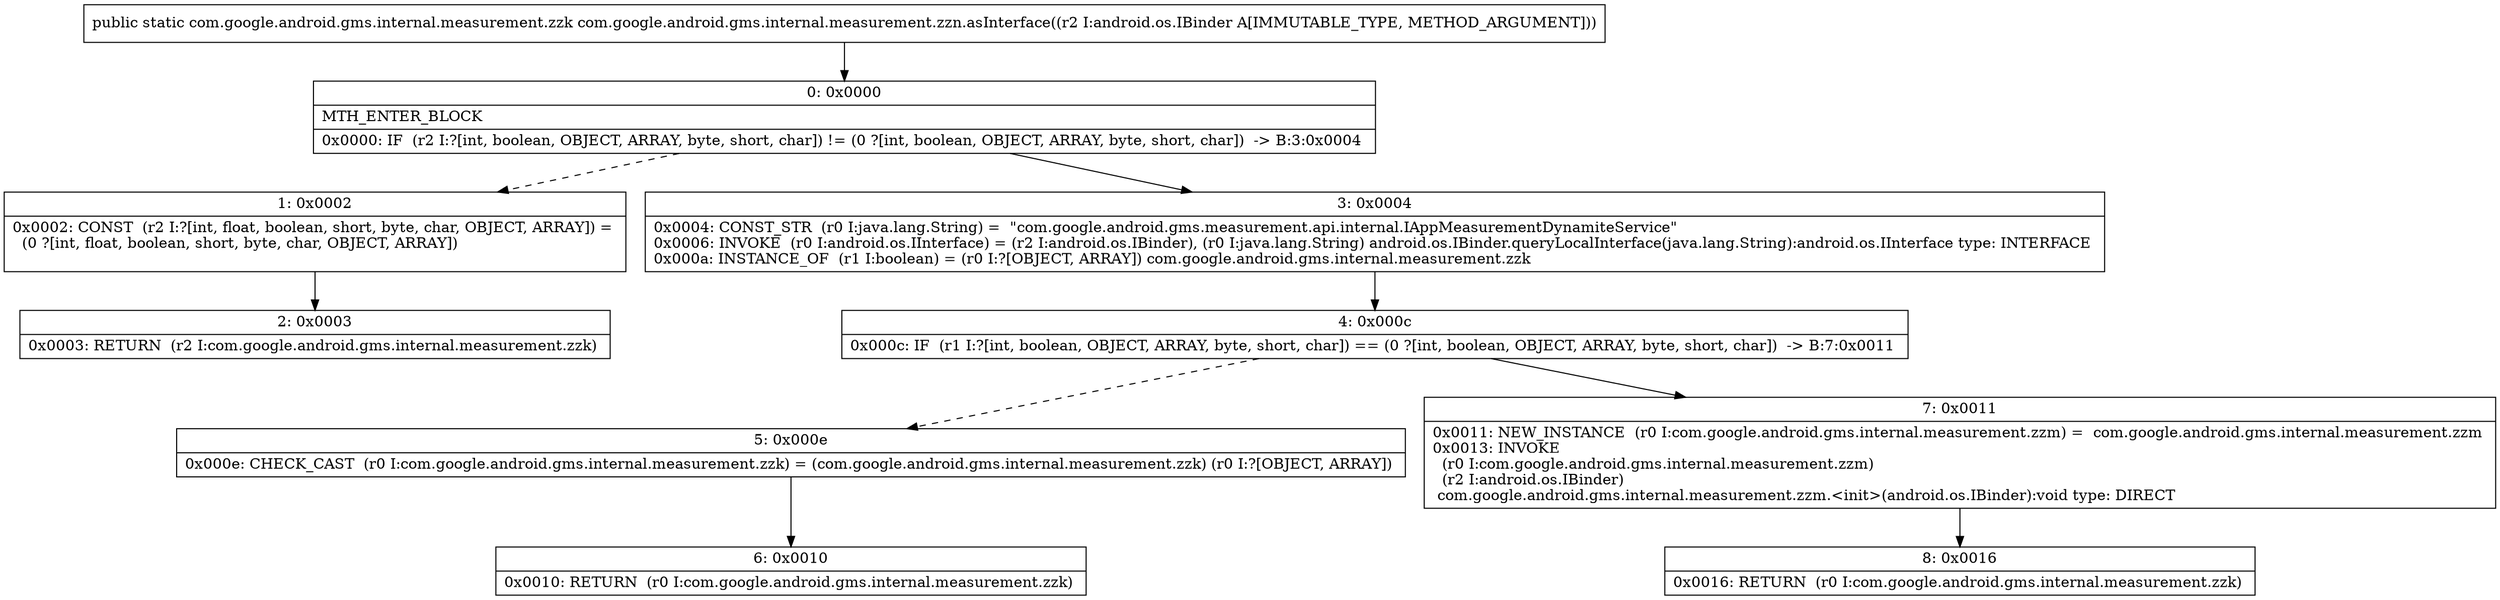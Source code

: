digraph "CFG forcom.google.android.gms.internal.measurement.zzn.asInterface(Landroid\/os\/IBinder;)Lcom\/google\/android\/gms\/internal\/measurement\/zzk;" {
Node_0 [shape=record,label="{0\:\ 0x0000|MTH_ENTER_BLOCK\l|0x0000: IF  (r2 I:?[int, boolean, OBJECT, ARRAY, byte, short, char]) != (0 ?[int, boolean, OBJECT, ARRAY, byte, short, char])  \-\> B:3:0x0004 \l}"];
Node_1 [shape=record,label="{1\:\ 0x0002|0x0002: CONST  (r2 I:?[int, float, boolean, short, byte, char, OBJECT, ARRAY]) = \l  (0 ?[int, float, boolean, short, byte, char, OBJECT, ARRAY])\l \l}"];
Node_2 [shape=record,label="{2\:\ 0x0003|0x0003: RETURN  (r2 I:com.google.android.gms.internal.measurement.zzk) \l}"];
Node_3 [shape=record,label="{3\:\ 0x0004|0x0004: CONST_STR  (r0 I:java.lang.String) =  \"com.google.android.gms.measurement.api.internal.IAppMeasurementDynamiteService\" \l0x0006: INVOKE  (r0 I:android.os.IInterface) = (r2 I:android.os.IBinder), (r0 I:java.lang.String) android.os.IBinder.queryLocalInterface(java.lang.String):android.os.IInterface type: INTERFACE \l0x000a: INSTANCE_OF  (r1 I:boolean) = (r0 I:?[OBJECT, ARRAY]) com.google.android.gms.internal.measurement.zzk \l}"];
Node_4 [shape=record,label="{4\:\ 0x000c|0x000c: IF  (r1 I:?[int, boolean, OBJECT, ARRAY, byte, short, char]) == (0 ?[int, boolean, OBJECT, ARRAY, byte, short, char])  \-\> B:7:0x0011 \l}"];
Node_5 [shape=record,label="{5\:\ 0x000e|0x000e: CHECK_CAST  (r0 I:com.google.android.gms.internal.measurement.zzk) = (com.google.android.gms.internal.measurement.zzk) (r0 I:?[OBJECT, ARRAY]) \l}"];
Node_6 [shape=record,label="{6\:\ 0x0010|0x0010: RETURN  (r0 I:com.google.android.gms.internal.measurement.zzk) \l}"];
Node_7 [shape=record,label="{7\:\ 0x0011|0x0011: NEW_INSTANCE  (r0 I:com.google.android.gms.internal.measurement.zzm) =  com.google.android.gms.internal.measurement.zzm \l0x0013: INVOKE  \l  (r0 I:com.google.android.gms.internal.measurement.zzm)\l  (r2 I:android.os.IBinder)\l com.google.android.gms.internal.measurement.zzm.\<init\>(android.os.IBinder):void type: DIRECT \l}"];
Node_8 [shape=record,label="{8\:\ 0x0016|0x0016: RETURN  (r0 I:com.google.android.gms.internal.measurement.zzk) \l}"];
MethodNode[shape=record,label="{public static com.google.android.gms.internal.measurement.zzk com.google.android.gms.internal.measurement.zzn.asInterface((r2 I:android.os.IBinder A[IMMUTABLE_TYPE, METHOD_ARGUMENT])) }"];
MethodNode -> Node_0;
Node_0 -> Node_1[style=dashed];
Node_0 -> Node_3;
Node_1 -> Node_2;
Node_3 -> Node_4;
Node_4 -> Node_5[style=dashed];
Node_4 -> Node_7;
Node_5 -> Node_6;
Node_7 -> Node_8;
}

